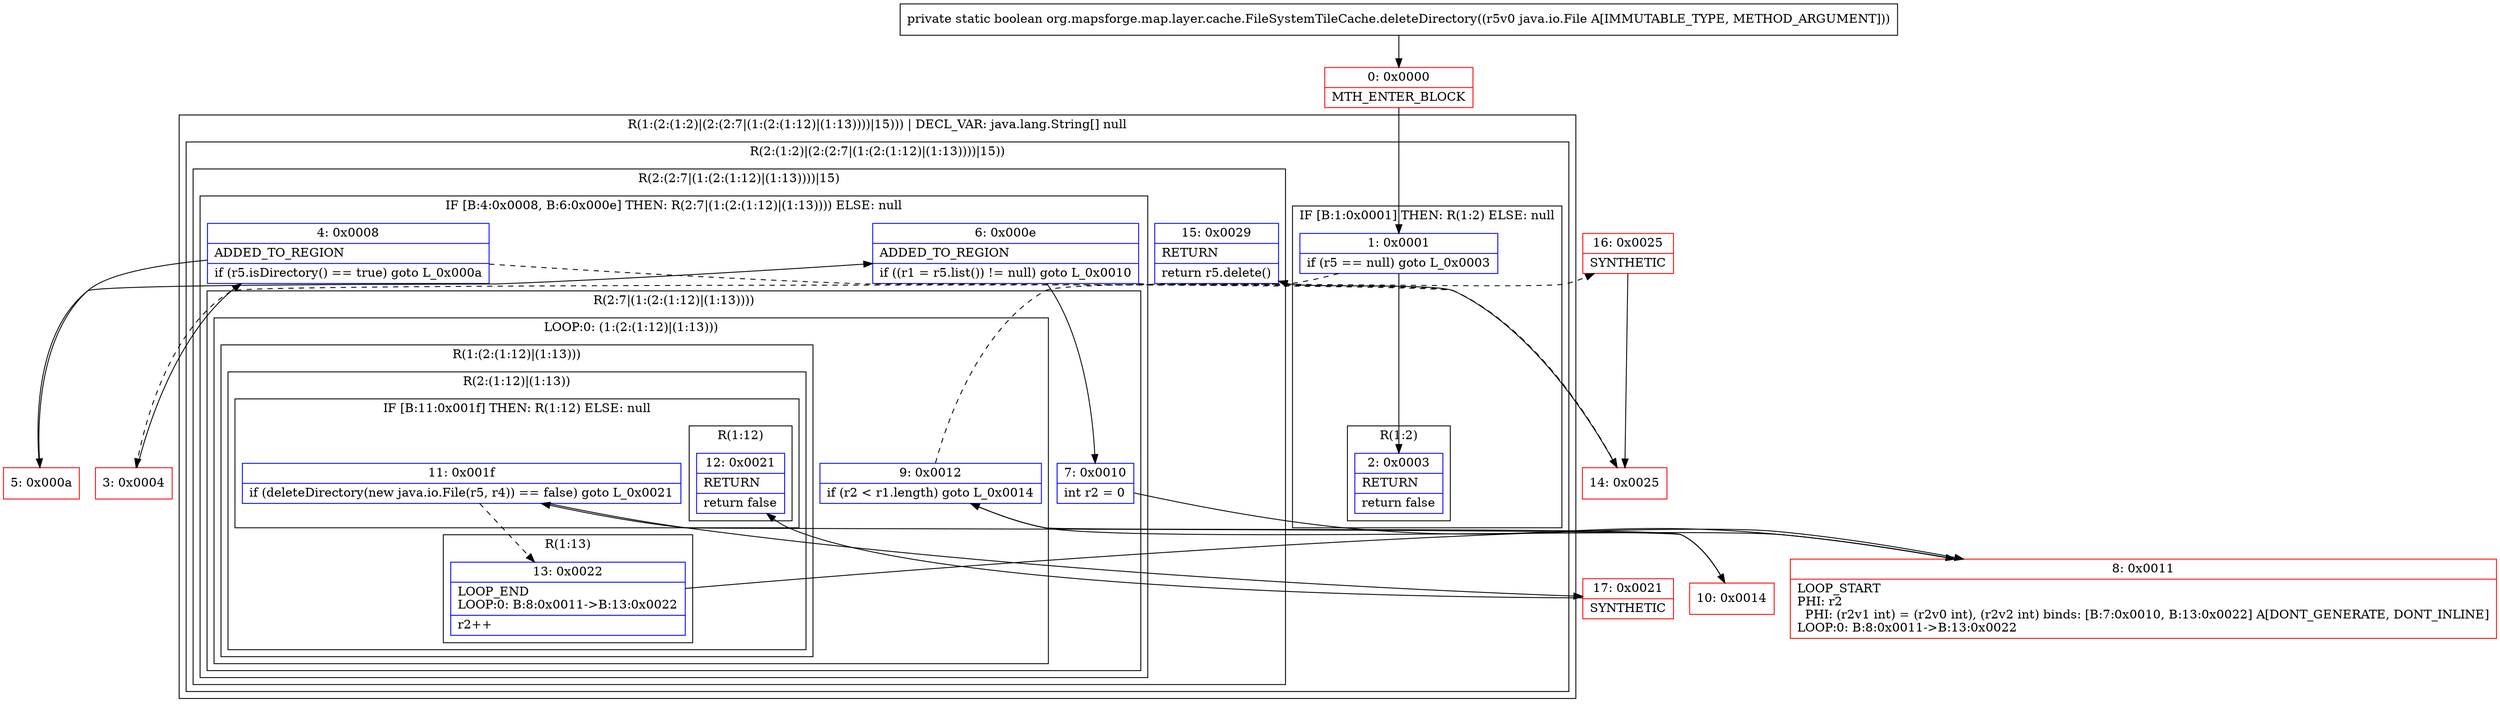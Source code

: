 digraph "CFG fororg.mapsforge.map.layer.cache.FileSystemTileCache.deleteDirectory(Ljava\/io\/File;)Z" {
subgraph cluster_Region_836242340 {
label = "R(1:(2:(1:2)|(2:(2:7|(1:(2:(1:12)|(1:13))))|15))) | DECL_VAR: java.lang.String[] null\l";
node [shape=record,color=blue];
subgraph cluster_Region_935109384 {
label = "R(2:(1:2)|(2:(2:7|(1:(2:(1:12)|(1:13))))|15))";
node [shape=record,color=blue];
subgraph cluster_IfRegion_1586313415 {
label = "IF [B:1:0x0001] THEN: R(1:2) ELSE: null";
node [shape=record,color=blue];
Node_1 [shape=record,label="{1\:\ 0x0001|if (r5 == null) goto L_0x0003\l}"];
subgraph cluster_Region_315968830 {
label = "R(1:2)";
node [shape=record,color=blue];
Node_2 [shape=record,label="{2\:\ 0x0003|RETURN\l|return false\l}"];
}
}
subgraph cluster_Region_1671553515 {
label = "R(2:(2:7|(1:(2:(1:12)|(1:13))))|15)";
node [shape=record,color=blue];
subgraph cluster_IfRegion_836221556 {
label = "IF [B:4:0x0008, B:6:0x000e] THEN: R(2:7|(1:(2:(1:12)|(1:13)))) ELSE: null";
node [shape=record,color=blue];
Node_4 [shape=record,label="{4\:\ 0x0008|ADDED_TO_REGION\l|if (r5.isDirectory() == true) goto L_0x000a\l}"];
Node_6 [shape=record,label="{6\:\ 0x000e|ADDED_TO_REGION\l|if ((r1 = r5.list()) != null) goto L_0x0010\l}"];
subgraph cluster_Region_441893046 {
label = "R(2:7|(1:(2:(1:12)|(1:13))))";
node [shape=record,color=blue];
Node_7 [shape=record,label="{7\:\ 0x0010|int r2 = 0\l}"];
subgraph cluster_LoopRegion_103544713 {
label = "LOOP:0: (1:(2:(1:12)|(1:13)))";
node [shape=record,color=blue];
Node_9 [shape=record,label="{9\:\ 0x0012|if (r2 \< r1.length) goto L_0x0014\l}"];
subgraph cluster_Region_1043326671 {
label = "R(1:(2:(1:12)|(1:13)))";
node [shape=record,color=blue];
subgraph cluster_Region_1382938200 {
label = "R(2:(1:12)|(1:13))";
node [shape=record,color=blue];
subgraph cluster_IfRegion_1592128123 {
label = "IF [B:11:0x001f] THEN: R(1:12) ELSE: null";
node [shape=record,color=blue];
Node_11 [shape=record,label="{11\:\ 0x001f|if (deleteDirectory(new java.io.File(r5, r4)) == false) goto L_0x0021\l}"];
subgraph cluster_Region_128700817 {
label = "R(1:12)";
node [shape=record,color=blue];
Node_12 [shape=record,label="{12\:\ 0x0021|RETURN\l|return false\l}"];
}
}
subgraph cluster_Region_629067902 {
label = "R(1:13)";
node [shape=record,color=blue];
Node_13 [shape=record,label="{13\:\ 0x0022|LOOP_END\lLOOP:0: B:8:0x0011\-\>B:13:0x0022\l|r2++\l}"];
}
}
}
}
}
}
Node_15 [shape=record,label="{15\:\ 0x0029|RETURN\l|return r5.delete()\l}"];
}
}
}
Node_0 [shape=record,color=red,label="{0\:\ 0x0000|MTH_ENTER_BLOCK\l}"];
Node_3 [shape=record,color=red,label="{3\:\ 0x0004}"];
Node_5 [shape=record,color=red,label="{5\:\ 0x000a}"];
Node_8 [shape=record,color=red,label="{8\:\ 0x0011|LOOP_START\lPHI: r2 \l  PHI: (r2v1 int) = (r2v0 int), (r2v2 int) binds: [B:7:0x0010, B:13:0x0022] A[DONT_GENERATE, DONT_INLINE]\lLOOP:0: B:8:0x0011\-\>B:13:0x0022\l}"];
Node_10 [shape=record,color=red,label="{10\:\ 0x0014}"];
Node_14 [shape=record,color=red,label="{14\:\ 0x0025}"];
Node_16 [shape=record,color=red,label="{16\:\ 0x0025|SYNTHETIC\l}"];
Node_17 [shape=record,color=red,label="{17\:\ 0x0021|SYNTHETIC\l}"];
MethodNode[shape=record,label="{private static boolean org.mapsforge.map.layer.cache.FileSystemTileCache.deleteDirectory((r5v0 java.io.File A[IMMUTABLE_TYPE, METHOD_ARGUMENT])) }"];
MethodNode -> Node_0;
Node_1 -> Node_2;
Node_1 -> Node_3[style=dashed];
Node_4 -> Node_5;
Node_4 -> Node_14[style=dashed];
Node_6 -> Node_7;
Node_6 -> Node_14[style=dashed];
Node_7 -> Node_8;
Node_9 -> Node_10;
Node_9 -> Node_16[style=dashed];
Node_11 -> Node_13[style=dashed];
Node_11 -> Node_17;
Node_13 -> Node_8;
Node_0 -> Node_1;
Node_3 -> Node_4;
Node_5 -> Node_6;
Node_8 -> Node_9;
Node_10 -> Node_11;
Node_14 -> Node_15;
Node_16 -> Node_14;
Node_17 -> Node_12;
}

